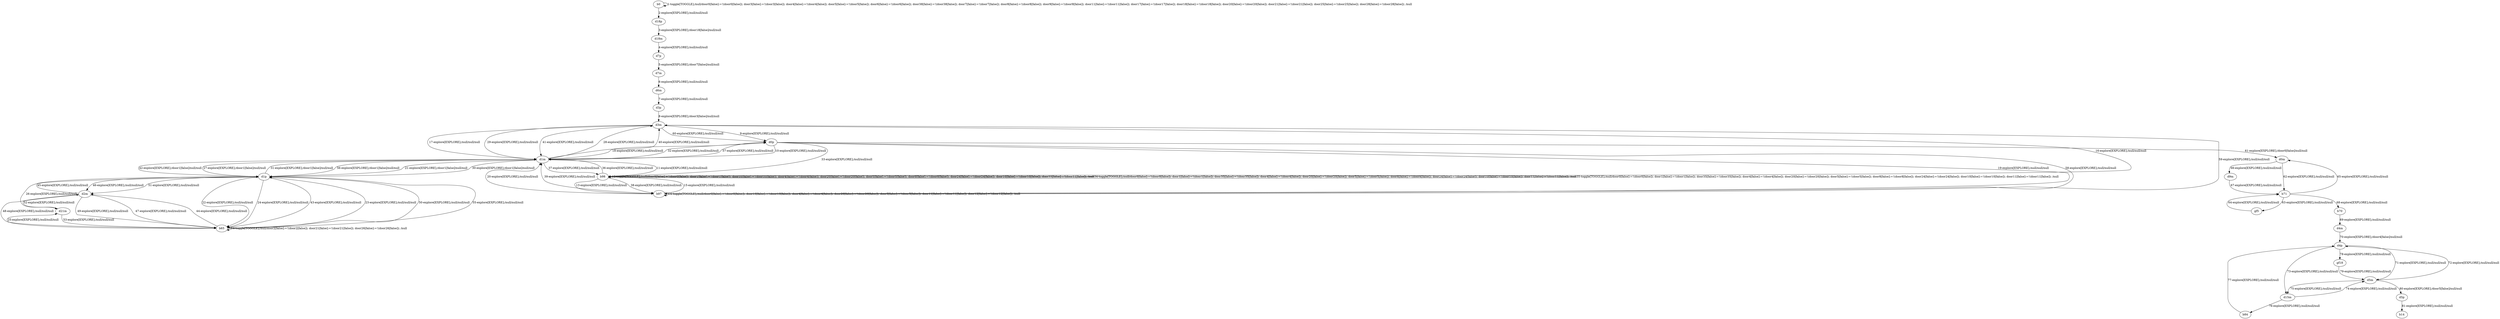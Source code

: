# Total number of goals covered by this test: 1
# d5p --> b14

digraph g {
"b0" -> "b0" [label = "1-toggle[TOGGLE];/null/door0[false]:=!(door0[false]); door3[false]:=!(door3[false]); door4[false]:=!(door4[false]); door5[false]:=!(door5[false]); door6[false]:=!(door6[false]); door38[false]:=!(door38[false]); door7[false]:=!(door7[false]); door8[false]:=!(door8[false]); door9[false]:=!(door9[false]); door11[false]:=!(door11[false]); door17[false]:=!(door17[false]); door18[false]:=!(door18[false]); door20[false]:=!(door20[false]); door21[false]:=!(door21[false]); door25[false]:=!(door25[false]); door28[false]:=!(door28[false]); /null"];
"b0" -> "d18p" [label = "2-explore[EXPLORE];/null/null/null"];
"d18p" -> "d18m" [label = "3-explore[EXPLORE];/door18[false]/null/null"];
"d18m" -> "d7p" [label = "4-explore[EXPLORE];/null/null/null"];
"d7p" -> "d7m" [label = "5-explore[EXPLORE];/door7[false]/null/null"];
"d7m" -> "d6m" [label = "6-explore[EXPLORE];/null/null/null"];
"d6m" -> "d3p" [label = "7-explore[EXPLORE];/null/null/null"];
"d3p" -> "d3m" [label = "8-explore[EXPLORE];/door3[false]/null/null"];
"d3m" -> "d0p" [label = "9-explore[EXPLORE];/null/null/null"];
"d0p" -> "d1m" [label = "10-explore[EXPLORE];/null/null/null"];
"d1m" -> "b98" [label = "11-explore[EXPLORE];/null/null/null"];
"b98" -> "b98" [label = "12-toggle[TOGGLE];/null/door0[false]:=!(door0[false]); door1[false]:=!(door1[false]); door35[false]:=!(door35[false]); door4[false]:=!(door4[false]); door20[false]:=!(door20[false]); door5[false]:=!(door5[false]); door8[false]:=!(door8[false]); door24[false]:=!(door24[false]); door10[false]:=!(door10[false]); door11[false]:=!(door11[false]); /null"];
"b98" -> "b97" [label = "13-explore[EXPLORE];/null/null/null"];
"b97" -> "b97" [label = "14-toggle[TOGGLE];/null/door0[false]:=!(door0[false]); door19[false]:=!(door19[false]); door4[false]:=!(door4[false]); door20[false]:=!(door20[false]); door5[false]:=!(door5[false]); door11[false]:=!(door11[false]); door12[false]:=!(door12[false]); /null"];
"b97" -> "b98" [label = "15-explore[EXPLORE];/null/null/null"];
"b98" -> "d3m" [label = "16-explore[EXPLORE];/null/null/null"];
"d3m" -> "d1m" [label = "17-explore[EXPLORE];/null/null/null"];
"d1m" -> "d0p" [label = "18-explore[EXPLORE];/null/null/null"];
"d0p" -> "b97" [label = "19-explore[EXPLORE];/null/null/null"];
"b97" -> "d1m" [label = "20-explore[EXPLORE];/null/null/null"];
"d1m" -> "d1p" [label = "21-explore[EXPLORE];/door1[false]/null/null"];
"d1p" -> "b65" [label = "22-explore[EXPLORE];/null/null/null"];
"b65" -> "d1p" [label = "23-explore[EXPLORE];/null/null/null"];
"d1p" -> "b65" [label = "24-explore[EXPLORE];/null/null/null"];
"b65" -> "d21m" [label = "25-explore[EXPLORE];/null/null/null"];
"d21m" -> "d1p" [label = "26-explore[EXPLORE];/null/null/null"];
"d1p" -> "d1m" [label = "27-explore[EXPLORE];/door1[false]/null/null"];
"d1m" -> "d3m" [label = "28-explore[EXPLORE];/null/null/null"];
"d3m" -> "d1m" [label = "29-explore[EXPLORE];/null/null/null"];
"d1m" -> "d1p" [label = "30-explore[EXPLORE];/door1[false]/null/null"];
"d1p" -> "d1m" [label = "31-explore[EXPLORE];/door1[false]/null/null"];
"d1m" -> "d0p" [label = "32-explore[EXPLORE];/null/null/null"];
"d0p" -> "b98" [label = "33-explore[EXPLORE];/null/null/null"];
"b98" -> "b98" [label = "34-toggle[TOGGLE];/null/door0[false]:=!(door0[false]); door1[false]:=!(door1[false]); door35[false]:=!(door35[false]); door4[false]:=!(door4[false]); door20[false]:=!(door20[false]); door5[false]:=!(door5[false]); door8[false]:=!(door8[false]); door24[false]:=!(door24[false]); door10[false]:=!(door10[false]); door11[false]:=!(door11[false]); /null"];
"b98" -> "b98" [label = "35-toggle[TOGGLE];/null/door0[false]:=!(door0[false]); door1[false]:=!(door1[false]); door35[false]:=!(door35[false]); door4[false]:=!(door4[false]); door20[false]:=!(door20[false]); door5[false]:=!(door5[false]); door8[false]:=!(door8[false]); door24[false]:=!(door24[false]); door10[false]:=!(door10[false]); door11[false]:=!(door11[false]); /null"];
"b98" -> "d1m" [label = "36-explore[EXPLORE];/null/null/null"];
"d1m" -> "b98" [label = "37-explore[EXPLORE];/null/null/null"];
"b98" -> "b97" [label = "38-explore[EXPLORE];/null/null/null"];
"b97" -> "d1m" [label = "39-explore[EXPLORE];/null/null/null"];
"d1m" -> "d3m" [label = "40-explore[EXPLORE];/null/null/null"];
"d3m" -> "d1m" [label = "41-explore[EXPLORE];/null/null/null"];
"d1m" -> "d1p" [label = "42-explore[EXPLORE];/door1[false]/null/null"];
"d1p" -> "b65" [label = "43-explore[EXPLORE];/null/null/null"];
"b65" -> "d2m" [label = "44-explore[EXPLORE];/null/null/null"];
"d2m" -> "d1p" [label = "45-explore[EXPLORE];/null/null/null"];
"d1p" -> "d2m" [label = "46-explore[EXPLORE];/null/null/null"];
"d2m" -> "b65" [label = "47-explore[EXPLORE];/null/null/null"];
"b65" -> "d2m" [label = "48-explore[EXPLORE];/null/null/null"];
"d2m" -> "b65" [label = "49-explore[EXPLORE];/null/null/null"];
"b65" -> "d1p" [label = "50-explore[EXPLORE];/null/null/null"];
"d1p" -> "d2m" [label = "51-explore[EXPLORE];/null/null/null"];
"d2m" -> "d21m" [label = "52-explore[EXPLORE];/null/null/null"];
"d21m" -> "b65" [label = "53-explore[EXPLORE];/null/null/null"];
"b65" -> "b65" [label = "54-toggle[TOGGLE];/null/door2[false]:=!(door2[false]); door21[false]:=!(door21[false]); door26[false]:=!(door26[false]); /null"];
"b65" -> "d1p" [label = "55-explore[EXPLORE];/null/null/null"];
"d1p" -> "d1m" [label = "56-explore[EXPLORE];/door1[false]/null/null"];
"d1m" -> "d0p" [label = "57-explore[EXPLORE];/null/null/null"];
"d0p" -> "b97" [label = "58-explore[EXPLORE];/null/null/null"];
"b97" -> "d3m" [label = "59-explore[EXPLORE];/null/null/null"];
"d3m" -> "d0p" [label = "60-explore[EXPLORE];/null/null/null"];
"d0p" -> "d0m" [label = "61-explore[EXPLORE];/door0[false]/null/null"];
"d0m" -> "b71" [label = "62-explore[EXPLORE];/null/null/null"];
"b71" -> "gf5" [label = "63-explore[EXPLORE];/null/null/null"];
"gf5" -> "b71" [label = "64-explore[EXPLORE];/null/null/null"];
"b71" -> "d0m" [label = "65-explore[EXPLORE];/null/null/null"];
"d0m" -> "d9m" [label = "66-explore[EXPLORE];/null/null/null"];
"d9m" -> "b71" [label = "67-explore[EXPLORE];/null/null/null"];
"b71" -> "b70" [label = "68-explore[EXPLORE];/null/null/null"];
"b70" -> "d4m" [label = "69-explore[EXPLORE];/null/null/null"];
"d4m" -> "d4p" [label = "70-explore[EXPLORE];/door4[false]/null/null"];
"d4p" -> "d5m" [label = "71-explore[EXPLORE];/null/null/null"];
"d5m" -> "d4p" [label = "72-explore[EXPLORE];/null/null/null"];
"d4p" -> "d15m" [label = "73-explore[EXPLORE];/null/null/null"];
"d15m" -> "d5m" [label = "74-explore[EXPLORE];/null/null/null"];
"d5m" -> "d15m" [label = "75-explore[EXPLORE];/null/null/null"];
"d15m" -> "b84" [label = "76-explore[EXPLORE];/null/null/null"];
"b84" -> "d4p" [label = "77-explore[EXPLORE];/null/null/null"];
"d4p" -> "gf18" [label = "78-explore[EXPLORE];/null/null/null"];
"gf18" -> "d5m" [label = "79-explore[EXPLORE];/null/null/null"];
"d5m" -> "d5p" [label = "80-explore[EXPLORE];/door5[false]/null/null"];
"d5p" -> "b14" [label = "81-explore[EXPLORE];/null/null/null"];
}